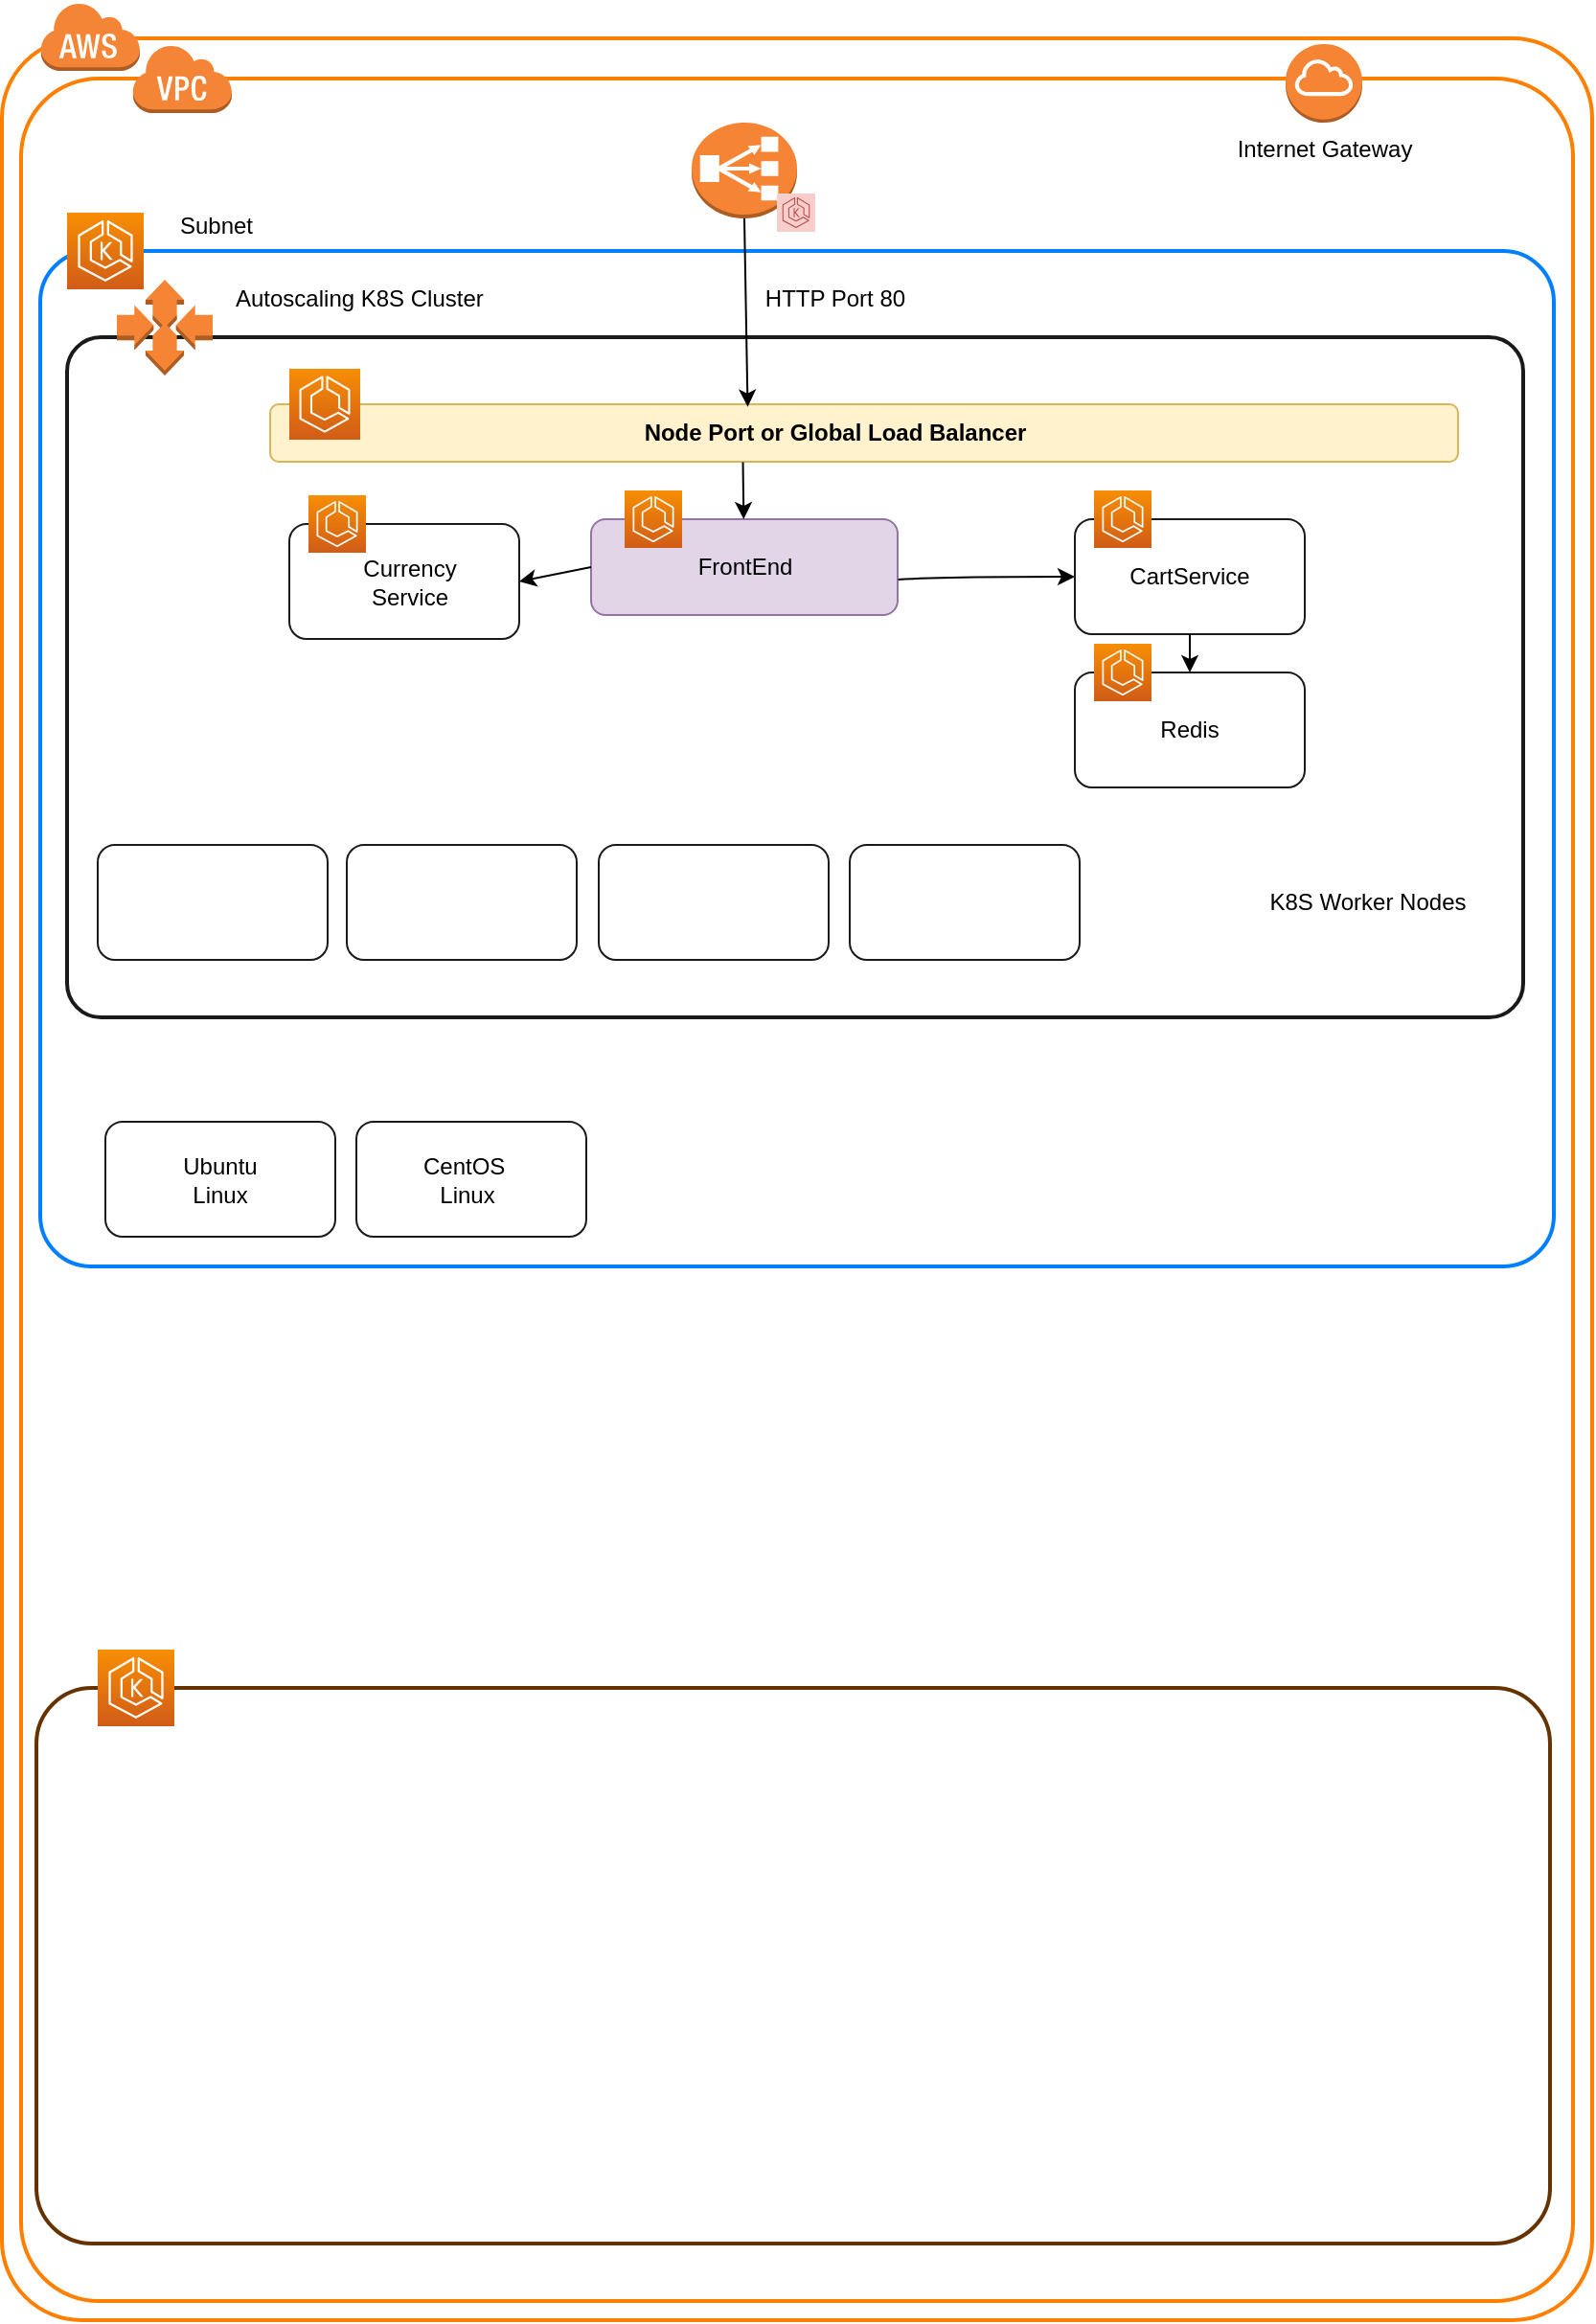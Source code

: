 <mxfile version="11.2.5" type="device" pages="1"><diagram id="u6vsCaSPsW2CmoTSxMw5" name="Page-1"><mxGraphModel dx="1652" dy="810" grid="1" gridSize="10" guides="1" tooltips="1" connect="1" arrows="1" fold="1" page="1" pageScale="1" pageWidth="850" pageHeight="1100" math="0" shadow="0"><root><mxCell id="0"/><mxCell id="1" parent="0"/><mxCell id="h8br-oVuDjfqALuevuL2-2" value="" style="rounded=1;arcSize=5;dashed=0;strokeWidth=2;strokeColor=#FF8000;" parent="1" vertex="1"><mxGeometry x="10" y="29" width="830" height="1191" as="geometry"/></mxCell><mxCell id="h8br-oVuDjfqALuevuL2-3" value="" style="dashed=0;html=1;shape=mxgraph.aws3.cloud;fillColor=#F58536;gradientColor=none;dashed=0;" parent="1" vertex="1"><mxGeometry x="30" y="10" width="52" height="36" as="geometry"/></mxCell><mxCell id="h8br-oVuDjfqALuevuL2-4" value="" style="rounded=1;arcSize=5;dashed=0;strokeWidth=2;strokeColor=#FF8000;" parent="1" vertex="1"><mxGeometry x="20" y="50" width="810" height="1160" as="geometry"/></mxCell><mxCell id="h8br-oVuDjfqALuevuL2-5" value="" style="dashed=0;html=1;shape=mxgraph.aws3.virtual_private_cloud;fillColor=#F58536;gradientColor=none;dashed=0;" parent="1" vertex="1"><mxGeometry x="78" y="32" width="52" height="36" as="geometry"/></mxCell><mxCell id="h8br-oVuDjfqALuevuL2-6" value="&lt;div&gt;Internet Gateway&lt;/div&gt;&lt;div&gt;&lt;br&gt;&lt;/div&gt;" style="outlineConnect=0;dashed=0;verticalLabelPosition=bottom;verticalAlign=top;align=center;html=1;shape=mxgraph.aws3.internet_gateway;fillColor=#F58534;gradientColor=none;strokeColor=#FF8000;" parent="1" vertex="1"><mxGeometry x="680" y="32" width="40" height="41" as="geometry"/></mxCell><mxCell id="h8br-oVuDjfqALuevuL2-8" value="" style="rounded=1;arcSize=5;strokeColor=#007FFF;fillColor=none;gradientColor=none;strokeWidth=2;" parent="1" vertex="1"><mxGeometry x="30" y="140" width="790" height="530" as="geometry"/></mxCell><mxCell id="h8br-oVuDjfqALuevuL2-7" value="" style="outlineConnect=0;fontColor=#232F3E;gradientColor=#F78E04;gradientDirection=north;fillColor=#D05C17;strokeColor=#ffffff;dashed=0;verticalLabelPosition=bottom;verticalAlign=top;align=center;html=1;fontSize=12;fontStyle=0;aspect=fixed;shape=mxgraph.aws4.resourceIcon;resIcon=mxgraph.aws4.eks;" parent="1" vertex="1"><mxGeometry x="44" y="120" width="40" height="40" as="geometry"/></mxCell><mxCell id="h8br-oVuDjfqALuevuL2-9" value="" style="rounded=1;arcSize=10;strokeColor=#663300;fillColor=none;gradientColor=none;strokeWidth=2;" parent="1" vertex="1"><mxGeometry x="28" y="890" width="790" height="290" as="geometry"/></mxCell><mxCell id="h8br-oVuDjfqALuevuL2-10" value="" style="outlineConnect=0;fontColor=#232F3E;gradientColor=#F78E04;gradientDirection=north;fillColor=#D05C17;strokeColor=#ffffff;dashed=0;verticalLabelPosition=bottom;verticalAlign=top;align=center;html=1;fontSize=12;fontStyle=0;aspect=fixed;shape=mxgraph.aws4.resourceIcon;resIcon=mxgraph.aws4.eks;" parent="1" vertex="1"><mxGeometry x="60" y="870" width="40" height="40" as="geometry"/></mxCell><mxCell id="h8br-oVuDjfqALuevuL2-12" value="" style="rounded=1;arcSize=5;strokeColor=#1A1A1A;fillColor=none;gradientColor=none;strokeWidth=2;" parent="1" vertex="1"><mxGeometry x="44" y="185" width="760" height="355" as="geometry"/></mxCell><mxCell id="h8br-oVuDjfqALuevuL2-11" value="" style="outlineConnect=0;dashed=0;verticalLabelPosition=bottom;verticalAlign=top;align=center;html=1;shape=mxgraph.aws3.auto_scaling;fillColor=#F58534;gradientColor=none;strokeColor=#663300;" parent="1" vertex="1"><mxGeometry x="70" y="155" width="50" height="50" as="geometry"/></mxCell><mxCell id="h8br-oVuDjfqALuevuL2-15" value="K8S Worker Nodes" style="text;html=1;strokeColor=none;fillColor=none;align=center;verticalAlign=middle;whiteSpace=wrap;rounded=0;" parent="1" vertex="1"><mxGeometry x="656.5" y="470" width="132" height="20" as="geometry"/></mxCell><mxCell id="h8br-oVuDjfqALuevuL2-14" value="" style="outlineConnect=0;dashed=0;verticalLabelPosition=bottom;verticalAlign=top;align=center;html=1;shape=mxgraph.aws3.classic_load_balancer;fillColor=#F58534;gradientColor=none;strokeColor=#1A1A1A;" parent="1" vertex="1"><mxGeometry x="370" y="73" width="55" height="50" as="geometry"/></mxCell><mxCell id="h8br-oVuDjfqALuevuL2-16" value="" style="outlineConnect=0;gradientDirection=north;fillColor=#f8cecc;strokeColor=#b85450;dashed=0;verticalLabelPosition=bottom;verticalAlign=top;align=center;html=1;fontSize=12;fontStyle=0;aspect=fixed;shape=mxgraph.aws4.resourceIcon;resIcon=mxgraph.aws4.eks;" parent="1" vertex="1"><mxGeometry x="414.5" y="110" width="20" height="20" as="geometry"/></mxCell><mxCell id="h8br-oVuDjfqALuevuL2-19" value="" style="rounded=1;whiteSpace=wrap;html=1;strokeColor=#d6b656;fillColor=#fff2cc;" parent="1" vertex="1"><mxGeometry x="150" y="220" width="620" height="30" as="geometry"/></mxCell><mxCell id="h8br-oVuDjfqALuevuL2-21" value="&lt;div&gt;Autoscaling K8S Cluster&lt;/div&gt;&lt;div&gt;&lt;/div&gt;&lt;div&gt;&lt;/div&gt;" style="text;html=1;strokeColor=none;fillColor=none;align=left;verticalAlign=middle;whiteSpace=wrap;rounded=0;" parent="1" vertex="1"><mxGeometry x="130" y="150" width="140" height="29" as="geometry"/></mxCell><mxCell id="h8br-oVuDjfqALuevuL2-23" value="" style="outlineConnect=0;fontColor=#232F3E;gradientColor=#F78E04;gradientDirection=north;fillColor=#D05C17;strokeColor=#ffffff;dashed=0;verticalLabelPosition=bottom;verticalAlign=top;align=center;html=1;fontSize=12;fontStyle=0;aspect=fixed;shape=mxgraph.aws4.resourceIcon;resIcon=mxgraph.aws4.ecs;" parent="1" vertex="1"><mxGeometry x="160" y="201.5" width="37" height="37" as="geometry"/></mxCell><mxCell id="h8br-oVuDjfqALuevuL2-25" value="&lt;b&gt;Node Port or Global Load Balancer&lt;/b&gt;" style="text;html=1;strokeColor=none;fillColor=none;align=center;verticalAlign=middle;whiteSpace=wrap;rounded=0;" parent="1" vertex="1"><mxGeometry x="320" y="225" width="250" height="20" as="geometry"/></mxCell><mxCell id="h8br-oVuDjfqALuevuL2-28" value="" style="endArrow=classic;html=1;exitX=0.5;exitY=1;exitDx=0;exitDy=0;exitPerimeter=0;entryX=0.402;entryY=0.044;entryDx=0;entryDy=0;entryPerimeter=0;" parent="1" source="h8br-oVuDjfqALuevuL2-14" target="h8br-oVuDjfqALuevuL2-19" edge="1"><mxGeometry width="50" height="50" relative="1" as="geometry"><mxPoint x="270" y="190" as="sourcePoint"/><mxPoint x="320" y="140" as="targetPoint"/></mxGeometry></mxCell><mxCell id="h8br-oVuDjfqALuevuL2-29" value="HTTP Port 80" style="text;html=1;strokeColor=none;fillColor=none;align=center;verticalAlign=middle;whiteSpace=wrap;rounded=0;" parent="1" vertex="1"><mxGeometry x="387" y="155" width="116" height="20" as="geometry"/></mxCell><mxCell id="h8br-oVuDjfqALuevuL2-32" value="" style="rounded=1;whiteSpace=wrap;html=1;strokeColor=#9673a6;fillColor=#e1d5e7;" parent="1" vertex="1"><mxGeometry x="317.5" y="280" width="160" height="50" as="geometry"/></mxCell><mxCell id="h8br-oVuDjfqALuevuL2-31" value="" style="outlineConnect=0;fontColor=#232F3E;gradientColor=#F78E04;gradientDirection=north;fillColor=#D05C17;strokeColor=#ffffff;dashed=0;verticalLabelPosition=bottom;verticalAlign=top;align=center;html=1;fontSize=12;fontStyle=0;aspect=fixed;shape=mxgraph.aws4.resourceIcon;resIcon=mxgraph.aws4.ecs;" parent="1" vertex="1"><mxGeometry x="335" y="265" width="30" height="30" as="geometry"/></mxCell><mxCell id="h8br-oVuDjfqALuevuL2-33" value="" style="endArrow=classic;html=1;exitX=0.398;exitY=1.008;exitDx=0;exitDy=0;exitPerimeter=0;" parent="1" source="h8br-oVuDjfqALuevuL2-19" target="h8br-oVuDjfqALuevuL2-32" edge="1"><mxGeometry width="50" height="50" relative="1" as="geometry"><mxPoint x="402" y="251" as="sourcePoint"/><mxPoint x="475" y="270" as="targetPoint"/></mxGeometry></mxCell><mxCell id="h8br-oVuDjfqALuevuL2-34" value="FrontEnd" style="text;html=1;strokeColor=none;fillColor=none;align=center;verticalAlign=middle;whiteSpace=wrap;rounded=0;" parent="1" vertex="1"><mxGeometry x="377.5" y="295" width="40" height="20" as="geometry"/></mxCell><mxCell id="h8br-oVuDjfqALuevuL2-35" value="Subnet" style="text;html=1;strokeColor=none;fillColor=none;align=center;verticalAlign=middle;whiteSpace=wrap;rounded=0;" parent="1" vertex="1"><mxGeometry x="83" y="117" width="78" height="20" as="geometry"/></mxCell><mxCell id="h8br-oVuDjfqALuevuL2-36" value="" style="rounded=1;whiteSpace=wrap;html=1;strokeColor=#1A1A1A;" parent="1" vertex="1"><mxGeometry x="570" y="280" width="120" height="60" as="geometry"/></mxCell><mxCell id="h8br-oVuDjfqALuevuL2-37" value="" style="rounded=1;whiteSpace=wrap;html=1;strokeColor=#1A1A1A;" parent="1" vertex="1"><mxGeometry x="570" y="360" width="120" height="60" as="geometry"/></mxCell><mxCell id="h8br-oVuDjfqALuevuL2-38" value="" style="curved=1;endArrow=classic;html=1;entryX=0;entryY=0.5;entryDx=0;entryDy=0;exitX=1.002;exitY=0.63;exitDx=0;exitDy=0;exitPerimeter=0;" parent="1" source="h8br-oVuDjfqALuevuL2-32" target="h8br-oVuDjfqALuevuL2-36" edge="1"><mxGeometry width="50" height="50" relative="1" as="geometry"><mxPoint x="500" y="360" as="sourcePoint"/><mxPoint x="550" y="310" as="targetPoint"/><Array as="points"><mxPoint x="500" y="310"/></Array></mxGeometry></mxCell><mxCell id="h8br-oVuDjfqALuevuL2-39" value="" style="outlineConnect=0;fontColor=#232F3E;gradientColor=#F78E04;gradientDirection=north;fillColor=#D05C17;strokeColor=#ffffff;dashed=0;verticalLabelPosition=bottom;verticalAlign=top;align=center;html=1;fontSize=12;fontStyle=0;aspect=fixed;shape=mxgraph.aws4.resourceIcon;resIcon=mxgraph.aws4.ecs;" parent="1" vertex="1"><mxGeometry x="580" y="265" width="30" height="30" as="geometry"/></mxCell><mxCell id="h8br-oVuDjfqALuevuL2-40" value="" style="outlineConnect=0;fontColor=#232F3E;gradientColor=#F78E04;gradientDirection=north;fillColor=#D05C17;strokeColor=#ffffff;dashed=0;verticalLabelPosition=bottom;verticalAlign=top;align=center;html=1;fontSize=12;fontStyle=0;aspect=fixed;shape=mxgraph.aws4.resourceIcon;resIcon=mxgraph.aws4.ecs;" parent="1" vertex="1"><mxGeometry x="580" y="345" width="30" height="30" as="geometry"/></mxCell><mxCell id="h8br-oVuDjfqALuevuL2-41" value="" style="endArrow=classic;html=1;entryX=0.5;entryY=0;entryDx=0;entryDy=0;" parent="1" source="h8br-oVuDjfqALuevuL2-36" target="h8br-oVuDjfqALuevuL2-37" edge="1"><mxGeometry width="50" height="50" relative="1" as="geometry"><mxPoint x="460" y="435" as="sourcePoint"/><mxPoint x="510" y="385" as="targetPoint"/></mxGeometry></mxCell><mxCell id="h8br-oVuDjfqALuevuL2-42" value="CartService" style="text;html=1;strokeColor=none;fillColor=none;align=center;verticalAlign=middle;whiteSpace=wrap;rounded=0;" parent="1" vertex="1"><mxGeometry x="610" y="300" width="40" height="20" as="geometry"/></mxCell><mxCell id="h8br-oVuDjfqALuevuL2-43" value="Redis" style="text;html=1;strokeColor=none;fillColor=none;align=center;verticalAlign=middle;whiteSpace=wrap;rounded=0;" parent="1" vertex="1"><mxGeometry x="610" y="380" width="40" height="20" as="geometry"/></mxCell><mxCell id="h8br-oVuDjfqALuevuL2-49" value="" style="rounded=1;whiteSpace=wrap;html=1;strokeColor=#1A1A1A;" parent="1" vertex="1"><mxGeometry x="160" y="282.5" width="120" height="60" as="geometry"/></mxCell><mxCell id="h8br-oVuDjfqALuevuL2-50" value="" style="rounded=1;whiteSpace=wrap;html=1;strokeColor=#1A1A1A;" parent="1" vertex="1"><mxGeometry x="60" y="450" width="120" height="60" as="geometry"/></mxCell><mxCell id="h8br-oVuDjfqALuevuL2-53" value="" style="outlineConnect=0;fontColor=#232F3E;gradientColor=#F78E04;gradientDirection=north;fillColor=#D05C17;strokeColor=#ffffff;dashed=0;verticalLabelPosition=bottom;verticalAlign=top;align=center;html=1;fontSize=12;fontStyle=0;aspect=fixed;shape=mxgraph.aws4.resourceIcon;resIcon=mxgraph.aws4.ecs;" parent="1" vertex="1"><mxGeometry x="170" y="267.5" width="30" height="30" as="geometry"/></mxCell><mxCell id="h8br-oVuDjfqALuevuL2-56" value="Currency Service" style="text;html=1;strokeColor=none;fillColor=none;align=center;verticalAlign=middle;whiteSpace=wrap;rounded=0;" parent="1" vertex="1"><mxGeometry x="203" y="302.5" width="40" height="20" as="geometry"/></mxCell><mxCell id="h8br-oVuDjfqALuevuL2-57" value="" style="endArrow=classic;html=1;exitX=0;exitY=0.5;exitDx=0;exitDy=0;entryX=1;entryY=0.5;entryDx=0;entryDy=0;" parent="1" source="h8br-oVuDjfqALuevuL2-32" target="h8br-oVuDjfqALuevuL2-49" edge="1"><mxGeometry width="50" height="50" relative="1" as="geometry"><mxPoint x="180" y="420" as="sourcePoint"/><mxPoint x="230" y="370" as="targetPoint"/></mxGeometry></mxCell><mxCell id="yW7q_RKjy4OArnggX6oH-3" value="" style="rounded=1;whiteSpace=wrap;html=1;strokeColor=#1A1A1A;" vertex="1" parent="1"><mxGeometry x="190" y="450" width="120" height="60" as="geometry"/></mxCell><mxCell id="yW7q_RKjy4OArnggX6oH-4" value="" style="rounded=1;whiteSpace=wrap;html=1;strokeColor=#1A1A1A;" vertex="1" parent="1"><mxGeometry x="452.5" y="450" width="120" height="60" as="geometry"/></mxCell><mxCell id="yW7q_RKjy4OArnggX6oH-6" value="" style="rounded=1;whiteSpace=wrap;html=1;strokeColor=#1A1A1A;" vertex="1" parent="1"><mxGeometry x="321.5" y="450" width="120" height="60" as="geometry"/></mxCell><mxCell id="yW7q_RKjy4OArnggX6oH-9" value="" style="rounded=1;whiteSpace=wrap;html=1;strokeColor=#1A1A1A;" vertex="1" parent="1"><mxGeometry x="195" y="594.5" width="120" height="60" as="geometry"/></mxCell><mxCell id="yW7q_RKjy4OArnggX6oH-10" value="&lt;span style=&quot;font-family: &amp;#34;helvetica&amp;#34; , &amp;#34;arial&amp;#34; , sans-serif ; font-size: 0px&quot;&gt;Linm&lt;br&gt;&lt;/span&gt;" style="rounded=1;whiteSpace=wrap;html=1;strokeColor=#1A1A1A;" vertex="1" parent="1"><mxGeometry x="64" y="594.5" width="120" height="60" as="geometry"/></mxCell><mxCell id="yW7q_RKjy4OArnggX6oH-11" value="Ubuntu &lt;br&gt;Linux" style="text;html=1;strokeColor=none;fillColor=none;align=center;verticalAlign=middle;whiteSpace=wrap;rounded=0;" vertex="1" parent="1"><mxGeometry x="74" y="607" width="100" height="35" as="geometry"/></mxCell><mxCell id="yW7q_RKjy4OArnggX6oH-12" value="CentOS&amp;nbsp;&lt;br&gt;Linux" style="text;html=1;strokeColor=none;fillColor=none;align=center;verticalAlign=middle;whiteSpace=wrap;rounded=0;" vertex="1" parent="1"><mxGeometry x="203" y="607" width="100" height="35" as="geometry"/></mxCell></root></mxGraphModel></diagram></mxfile>